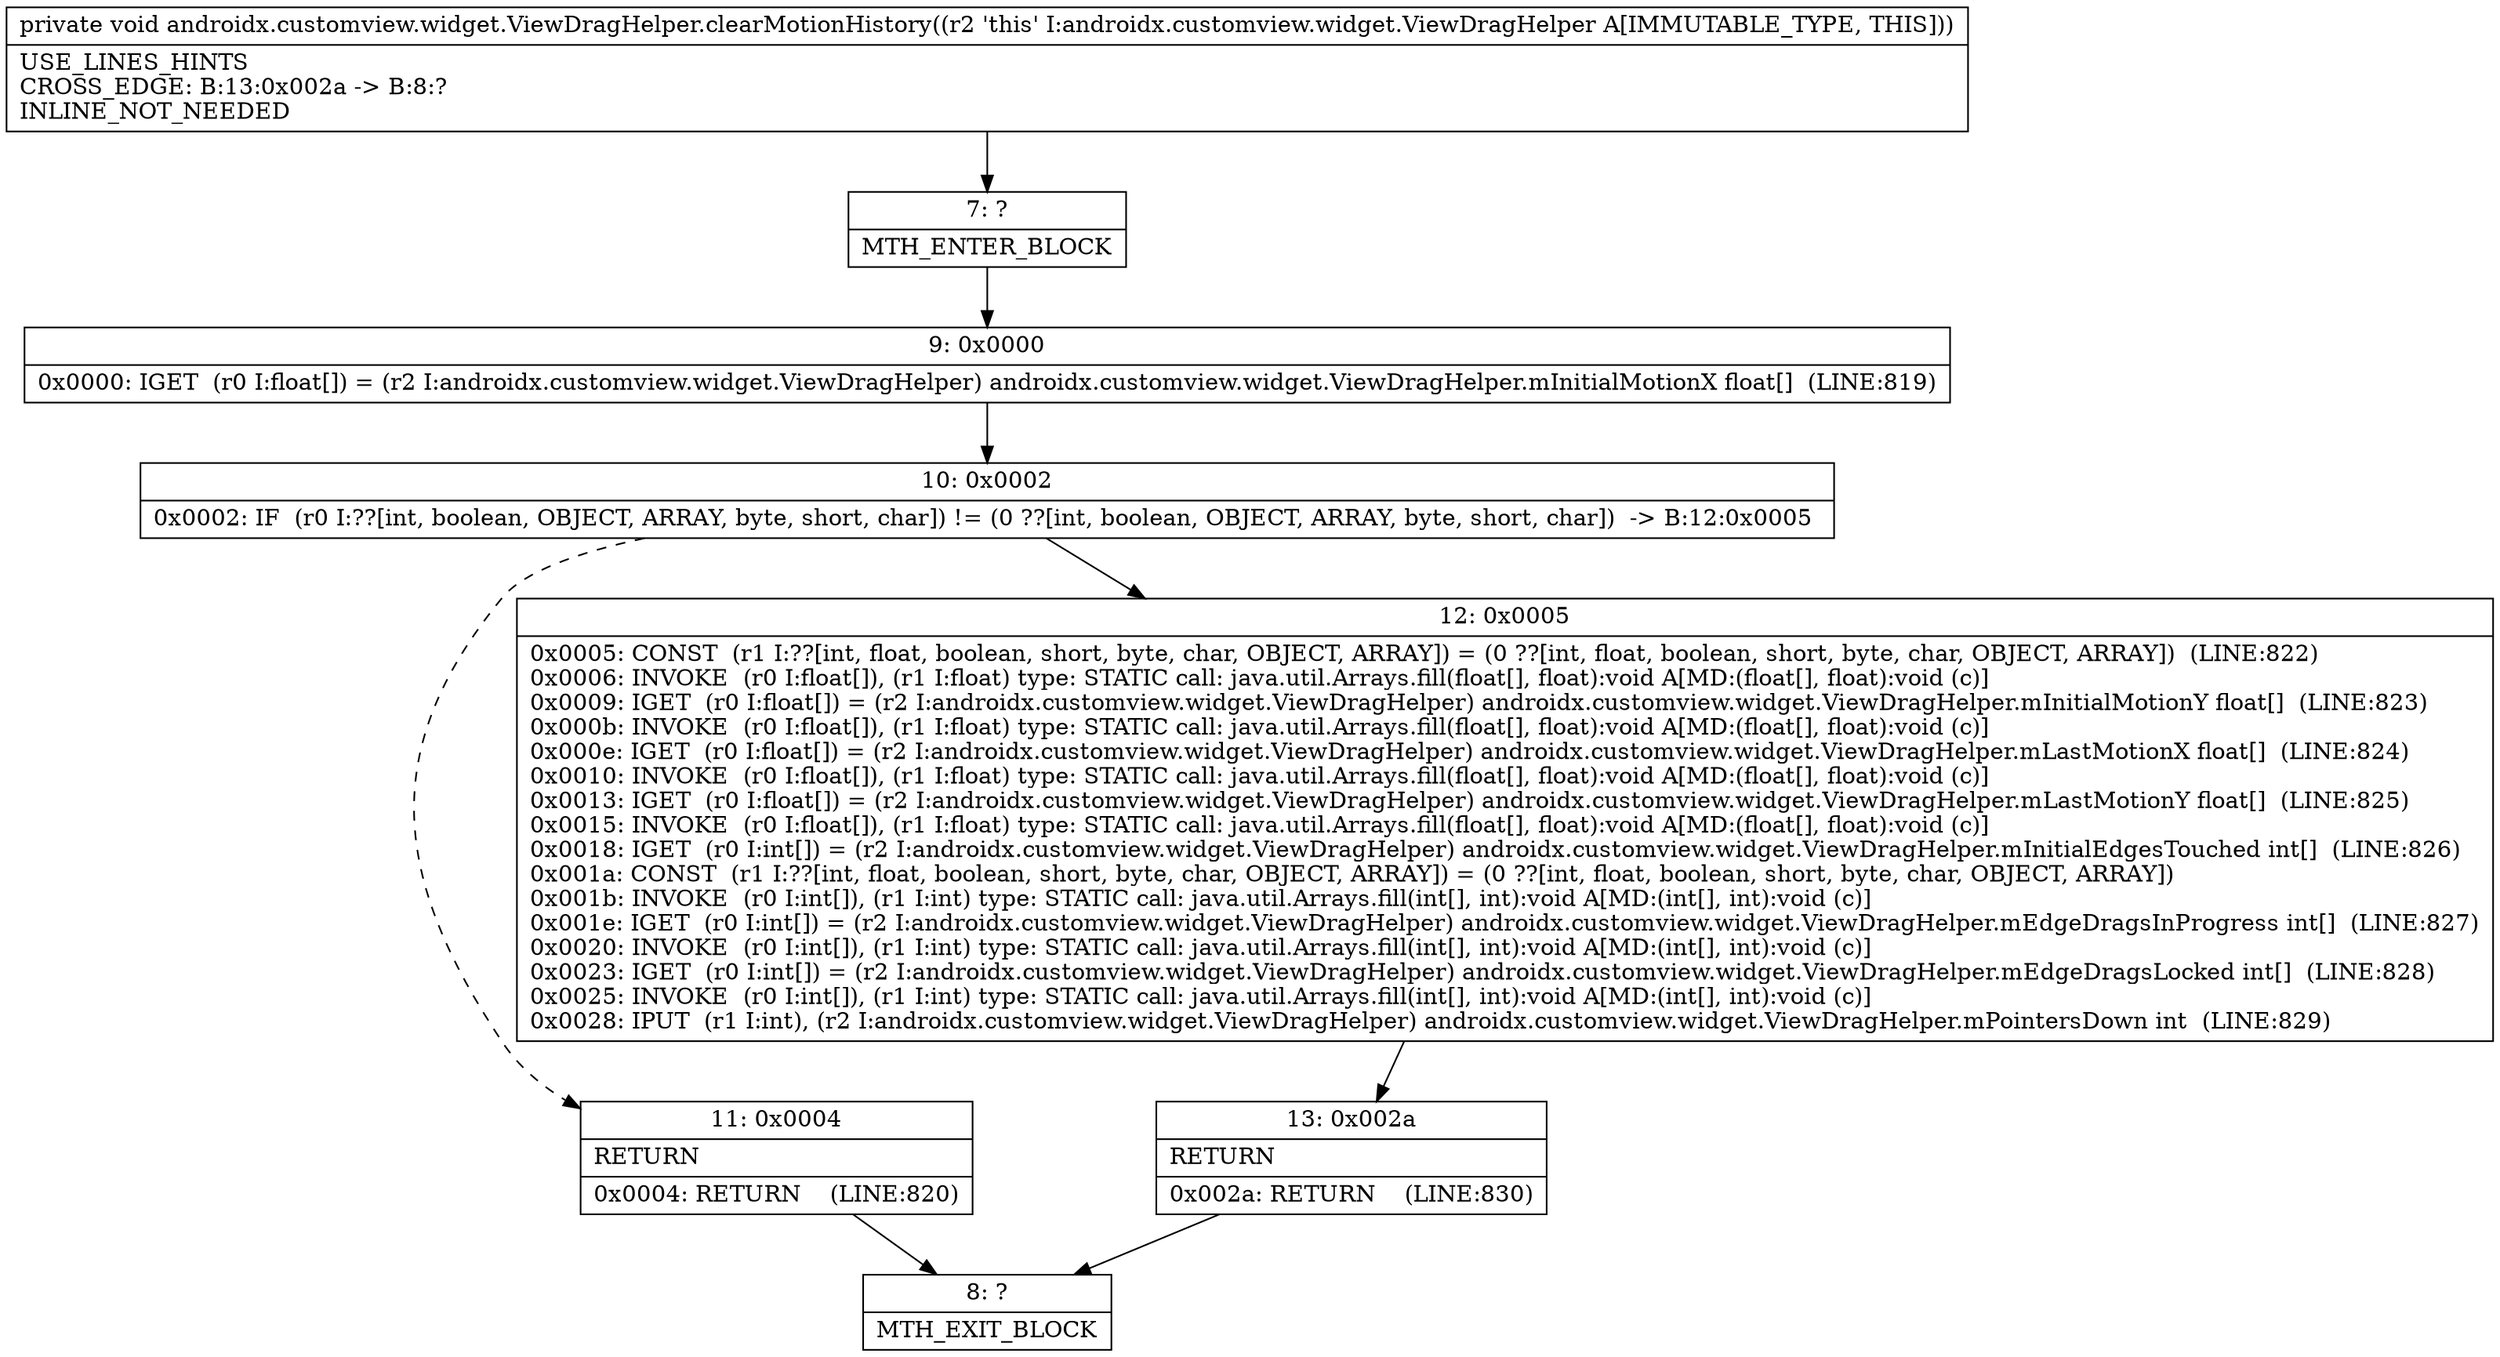 digraph "CFG forandroidx.customview.widget.ViewDragHelper.clearMotionHistory()V" {
Node_7 [shape=record,label="{7\:\ ?|MTH_ENTER_BLOCK\l}"];
Node_9 [shape=record,label="{9\:\ 0x0000|0x0000: IGET  (r0 I:float[]) = (r2 I:androidx.customview.widget.ViewDragHelper) androidx.customview.widget.ViewDragHelper.mInitialMotionX float[]  (LINE:819)\l}"];
Node_10 [shape=record,label="{10\:\ 0x0002|0x0002: IF  (r0 I:??[int, boolean, OBJECT, ARRAY, byte, short, char]) != (0 ??[int, boolean, OBJECT, ARRAY, byte, short, char])  \-\> B:12:0x0005 \l}"];
Node_11 [shape=record,label="{11\:\ 0x0004|RETURN\l|0x0004: RETURN    (LINE:820)\l}"];
Node_8 [shape=record,label="{8\:\ ?|MTH_EXIT_BLOCK\l}"];
Node_12 [shape=record,label="{12\:\ 0x0005|0x0005: CONST  (r1 I:??[int, float, boolean, short, byte, char, OBJECT, ARRAY]) = (0 ??[int, float, boolean, short, byte, char, OBJECT, ARRAY])  (LINE:822)\l0x0006: INVOKE  (r0 I:float[]), (r1 I:float) type: STATIC call: java.util.Arrays.fill(float[], float):void A[MD:(float[], float):void (c)]\l0x0009: IGET  (r0 I:float[]) = (r2 I:androidx.customview.widget.ViewDragHelper) androidx.customview.widget.ViewDragHelper.mInitialMotionY float[]  (LINE:823)\l0x000b: INVOKE  (r0 I:float[]), (r1 I:float) type: STATIC call: java.util.Arrays.fill(float[], float):void A[MD:(float[], float):void (c)]\l0x000e: IGET  (r0 I:float[]) = (r2 I:androidx.customview.widget.ViewDragHelper) androidx.customview.widget.ViewDragHelper.mLastMotionX float[]  (LINE:824)\l0x0010: INVOKE  (r0 I:float[]), (r1 I:float) type: STATIC call: java.util.Arrays.fill(float[], float):void A[MD:(float[], float):void (c)]\l0x0013: IGET  (r0 I:float[]) = (r2 I:androidx.customview.widget.ViewDragHelper) androidx.customview.widget.ViewDragHelper.mLastMotionY float[]  (LINE:825)\l0x0015: INVOKE  (r0 I:float[]), (r1 I:float) type: STATIC call: java.util.Arrays.fill(float[], float):void A[MD:(float[], float):void (c)]\l0x0018: IGET  (r0 I:int[]) = (r2 I:androidx.customview.widget.ViewDragHelper) androidx.customview.widget.ViewDragHelper.mInitialEdgesTouched int[]  (LINE:826)\l0x001a: CONST  (r1 I:??[int, float, boolean, short, byte, char, OBJECT, ARRAY]) = (0 ??[int, float, boolean, short, byte, char, OBJECT, ARRAY]) \l0x001b: INVOKE  (r0 I:int[]), (r1 I:int) type: STATIC call: java.util.Arrays.fill(int[], int):void A[MD:(int[], int):void (c)]\l0x001e: IGET  (r0 I:int[]) = (r2 I:androidx.customview.widget.ViewDragHelper) androidx.customview.widget.ViewDragHelper.mEdgeDragsInProgress int[]  (LINE:827)\l0x0020: INVOKE  (r0 I:int[]), (r1 I:int) type: STATIC call: java.util.Arrays.fill(int[], int):void A[MD:(int[], int):void (c)]\l0x0023: IGET  (r0 I:int[]) = (r2 I:androidx.customview.widget.ViewDragHelper) androidx.customview.widget.ViewDragHelper.mEdgeDragsLocked int[]  (LINE:828)\l0x0025: INVOKE  (r0 I:int[]), (r1 I:int) type: STATIC call: java.util.Arrays.fill(int[], int):void A[MD:(int[], int):void (c)]\l0x0028: IPUT  (r1 I:int), (r2 I:androidx.customview.widget.ViewDragHelper) androidx.customview.widget.ViewDragHelper.mPointersDown int  (LINE:829)\l}"];
Node_13 [shape=record,label="{13\:\ 0x002a|RETURN\l|0x002a: RETURN    (LINE:830)\l}"];
MethodNode[shape=record,label="{private void androidx.customview.widget.ViewDragHelper.clearMotionHistory((r2 'this' I:androidx.customview.widget.ViewDragHelper A[IMMUTABLE_TYPE, THIS]))  | USE_LINES_HINTS\lCROSS_EDGE: B:13:0x002a \-\> B:8:?\lINLINE_NOT_NEEDED\l}"];
MethodNode -> Node_7;Node_7 -> Node_9;
Node_9 -> Node_10;
Node_10 -> Node_11[style=dashed];
Node_10 -> Node_12;
Node_11 -> Node_8;
Node_12 -> Node_13;
Node_13 -> Node_8;
}

